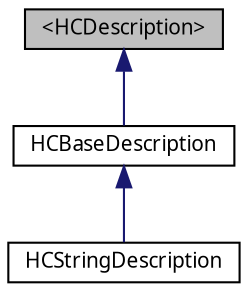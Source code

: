 digraph G
{
  bgcolor="transparent";
  edge [fontname="FreeSans.ttf",fontsize="10",labelfontname="FreeSans.ttf",labelfontsize="10"];
  node [fontname="FreeSans.ttf",fontsize="10",shape=record];
  Node1 [label="\<HCDescription\>",height=0.2,width=0.4,color="black", fillcolor="grey75", style="filled" fontcolor="black"];
  Node1 -> Node2 [dir="back",color="midnightblue",fontsize="10",style="solid",fontname="FreeSans.ttf"];
  Node2 [label="HCBaseDescription",height=0.2,width=0.4,color="black",URL="$interface_h_c_base_description.html",tooltip="Base class for all HCDescription implementations."];
  Node2 -> Node3 [dir="back",color="midnightblue",fontsize="10",style="solid",fontname="FreeSans.ttf"];
  Node3 [label="HCStringDescription",height=0.2,width=0.4,color="black",URL="$interface_h_c_string_description.html",tooltip="An HCDescription that is stored as a string."];
}
